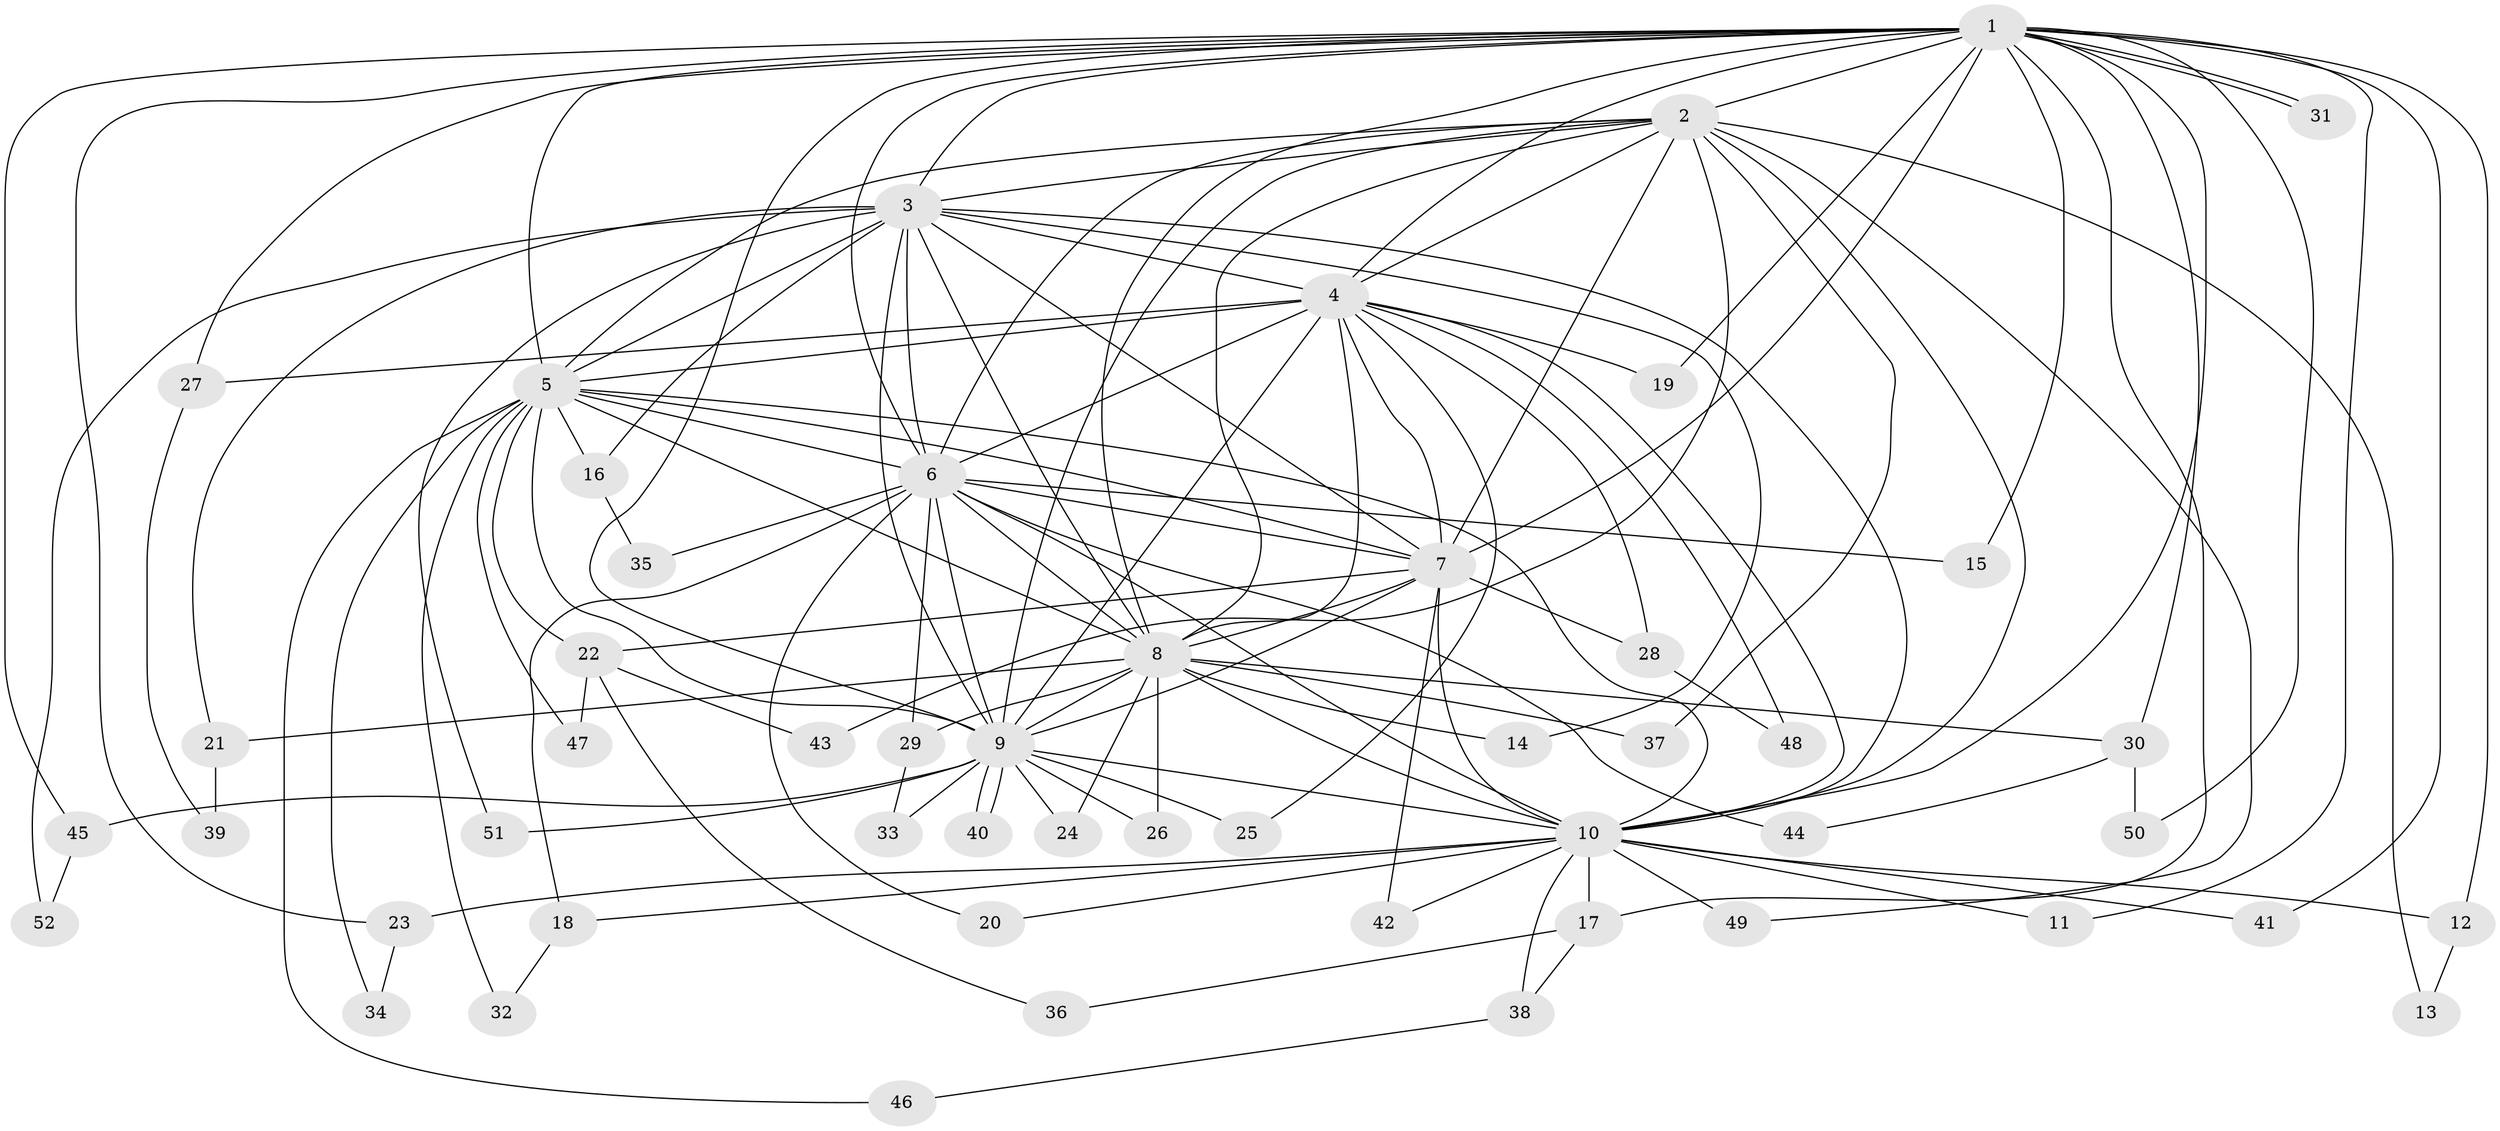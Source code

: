 // coarse degree distribution, {15: 0.07692307692307693, 1: 0.34615384615384615, 2: 0.4230769230769231, 8: 0.038461538461538464, 3: 0.038461538461538464, 4: 0.038461538461538464, 10: 0.038461538461538464}
// Generated by graph-tools (version 1.1) at 2025/47/03/04/25 21:47:03]
// undirected, 52 vertices, 129 edges
graph export_dot {
graph [start="1"]
  node [color=gray90,style=filled];
  1;
  2;
  3;
  4;
  5;
  6;
  7;
  8;
  9;
  10;
  11;
  12;
  13;
  14;
  15;
  16;
  17;
  18;
  19;
  20;
  21;
  22;
  23;
  24;
  25;
  26;
  27;
  28;
  29;
  30;
  31;
  32;
  33;
  34;
  35;
  36;
  37;
  38;
  39;
  40;
  41;
  42;
  43;
  44;
  45;
  46;
  47;
  48;
  49;
  50;
  51;
  52;
  1 -- 2;
  1 -- 3;
  1 -- 4;
  1 -- 5;
  1 -- 6;
  1 -- 7;
  1 -- 8;
  1 -- 9;
  1 -- 10;
  1 -- 11;
  1 -- 12;
  1 -- 15;
  1 -- 17;
  1 -- 19;
  1 -- 23;
  1 -- 27;
  1 -- 30;
  1 -- 31;
  1 -- 31;
  1 -- 41;
  1 -- 45;
  1 -- 50;
  2 -- 3;
  2 -- 4;
  2 -- 5;
  2 -- 6;
  2 -- 7;
  2 -- 8;
  2 -- 9;
  2 -- 10;
  2 -- 13;
  2 -- 37;
  2 -- 43;
  2 -- 49;
  3 -- 4;
  3 -- 5;
  3 -- 6;
  3 -- 7;
  3 -- 8;
  3 -- 9;
  3 -- 10;
  3 -- 14;
  3 -- 16;
  3 -- 21;
  3 -- 51;
  3 -- 52;
  4 -- 5;
  4 -- 6;
  4 -- 7;
  4 -- 8;
  4 -- 9;
  4 -- 10;
  4 -- 19;
  4 -- 25;
  4 -- 27;
  4 -- 28;
  4 -- 48;
  5 -- 6;
  5 -- 7;
  5 -- 8;
  5 -- 9;
  5 -- 10;
  5 -- 16;
  5 -- 22;
  5 -- 32;
  5 -- 34;
  5 -- 46;
  5 -- 47;
  6 -- 7;
  6 -- 8;
  6 -- 9;
  6 -- 10;
  6 -- 15;
  6 -- 18;
  6 -- 20;
  6 -- 29;
  6 -- 35;
  6 -- 44;
  7 -- 8;
  7 -- 9;
  7 -- 10;
  7 -- 22;
  7 -- 28;
  7 -- 42;
  8 -- 9;
  8 -- 10;
  8 -- 14;
  8 -- 21;
  8 -- 24;
  8 -- 26;
  8 -- 29;
  8 -- 30;
  8 -- 37;
  9 -- 10;
  9 -- 24;
  9 -- 25;
  9 -- 26;
  9 -- 33;
  9 -- 40;
  9 -- 40;
  9 -- 45;
  9 -- 51;
  10 -- 11;
  10 -- 12;
  10 -- 17;
  10 -- 18;
  10 -- 20;
  10 -- 23;
  10 -- 38;
  10 -- 41;
  10 -- 42;
  10 -- 49;
  12 -- 13;
  16 -- 35;
  17 -- 36;
  17 -- 38;
  18 -- 32;
  21 -- 39;
  22 -- 36;
  22 -- 43;
  22 -- 47;
  23 -- 34;
  27 -- 39;
  28 -- 48;
  29 -- 33;
  30 -- 44;
  30 -- 50;
  38 -- 46;
  45 -- 52;
}
